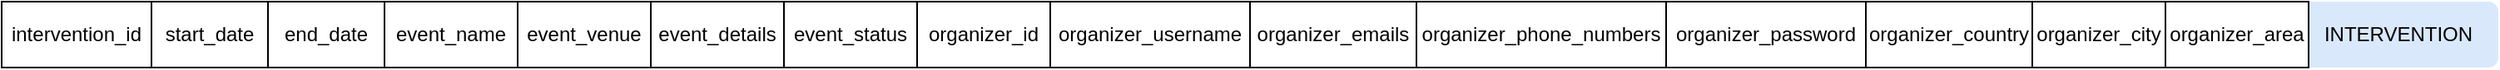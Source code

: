 <mxfile version="24.2.3" type="github">
  <diagram name="Page-1" id="BUNKWT5Qqu0lzgFFmWvQ">
    <mxGraphModel dx="513" dy="526" grid="1" gridSize="10" guides="1" tooltips="1" connect="1" arrows="1" fold="1" page="1" pageScale="1" pageWidth="1654" pageHeight="1169" math="0" shadow="0">
      <root>
        <mxCell id="0" />
        <mxCell id="1" parent="0" />
        <mxCell id="BMht20Ln3k7jBjvpvkgt-17" value="INTERVENTION" style="rounded=1;whiteSpace=wrap;html=1;fillColor=#dae8fc;strokeColor=none;" vertex="1" parent="1">
          <mxGeometry x="1430" y="90" width="120" height="40" as="geometry" />
        </mxCell>
        <mxCell id="BMht20Ln3k7jBjvpvkgt-1" value="intervention_id" style="rounded=0;whiteSpace=wrap;html=1;" vertex="1" parent="1">
          <mxGeometry x="50" y="90" width="90" height="40" as="geometry" />
        </mxCell>
        <mxCell id="BMht20Ln3k7jBjvpvkgt-2" value="start_date" style="rounded=0;whiteSpace=wrap;html=1;" vertex="1" parent="1">
          <mxGeometry x="140" y="90" width="70" height="40" as="geometry" />
        </mxCell>
        <mxCell id="BMht20Ln3k7jBjvpvkgt-3" value="end_date" style="rounded=0;whiteSpace=wrap;html=1;" vertex="1" parent="1">
          <mxGeometry x="210" y="90" width="70" height="40" as="geometry" />
        </mxCell>
        <mxCell id="BMht20Ln3k7jBjvpvkgt-4" value="event_name" style="rounded=0;whiteSpace=wrap;html=1;" vertex="1" parent="1">
          <mxGeometry x="280" y="90" width="80" height="40" as="geometry" />
        </mxCell>
        <mxCell id="BMht20Ln3k7jBjvpvkgt-5" value="event_venue" style="rounded=0;whiteSpace=wrap;html=1;" vertex="1" parent="1">
          <mxGeometry x="360" y="90" width="80" height="40" as="geometry" />
        </mxCell>
        <mxCell id="BMht20Ln3k7jBjvpvkgt-6" value="event_details" style="rounded=0;whiteSpace=wrap;html=1;" vertex="1" parent="1">
          <mxGeometry x="440" y="90" width="80" height="40" as="geometry" />
        </mxCell>
        <mxCell id="BMht20Ln3k7jBjvpvkgt-7" value="event_status" style="rounded=0;whiteSpace=wrap;html=1;" vertex="1" parent="1">
          <mxGeometry x="520" y="90" width="80" height="40" as="geometry" />
        </mxCell>
        <mxCell id="BMht20Ln3k7jBjvpvkgt-8" value="organizer_id" style="rounded=0;whiteSpace=wrap;html=1;" vertex="1" parent="1">
          <mxGeometry x="600" y="90" width="80" height="40" as="geometry" />
        </mxCell>
        <mxCell id="BMht20Ln3k7jBjvpvkgt-9" value="organizer_username" style="rounded=0;whiteSpace=wrap;html=1;" vertex="1" parent="1">
          <mxGeometry x="680" y="90" width="120" height="40" as="geometry" />
        </mxCell>
        <mxCell id="BMht20Ln3k7jBjvpvkgt-10" value="organizer_emails" style="rounded=0;whiteSpace=wrap;html=1;" vertex="1" parent="1">
          <mxGeometry x="800" y="90" width="100" height="40" as="geometry" />
        </mxCell>
        <mxCell id="BMht20Ln3k7jBjvpvkgt-11" value="organizer_phone_numbers" style="rounded=0;whiteSpace=wrap;html=1;" vertex="1" parent="1">
          <mxGeometry x="900" y="90" width="150" height="40" as="geometry" />
        </mxCell>
        <mxCell id="BMht20Ln3k7jBjvpvkgt-12" value="organizer_password" style="rounded=0;whiteSpace=wrap;html=1;" vertex="1" parent="1">
          <mxGeometry x="1050" y="90" width="120" height="40" as="geometry" />
        </mxCell>
        <mxCell id="BMht20Ln3k7jBjvpvkgt-13" value="organizer_country" style="rounded=0;whiteSpace=wrap;html=1;" vertex="1" parent="1">
          <mxGeometry x="1170" y="90" width="100" height="40" as="geometry" />
        </mxCell>
        <mxCell id="BMht20Ln3k7jBjvpvkgt-14" value="organizer_city" style="rounded=0;whiteSpace=wrap;html=1;" vertex="1" parent="1">
          <mxGeometry x="1270" y="90" width="80" height="40" as="geometry" />
        </mxCell>
        <mxCell id="BMht20Ln3k7jBjvpvkgt-15" value="organizer_area" style="rounded=0;whiteSpace=wrap;html=1;" vertex="1" parent="1">
          <mxGeometry x="1350" y="90" width="86" height="40" as="geometry" />
        </mxCell>
      </root>
    </mxGraphModel>
  </diagram>
</mxfile>
